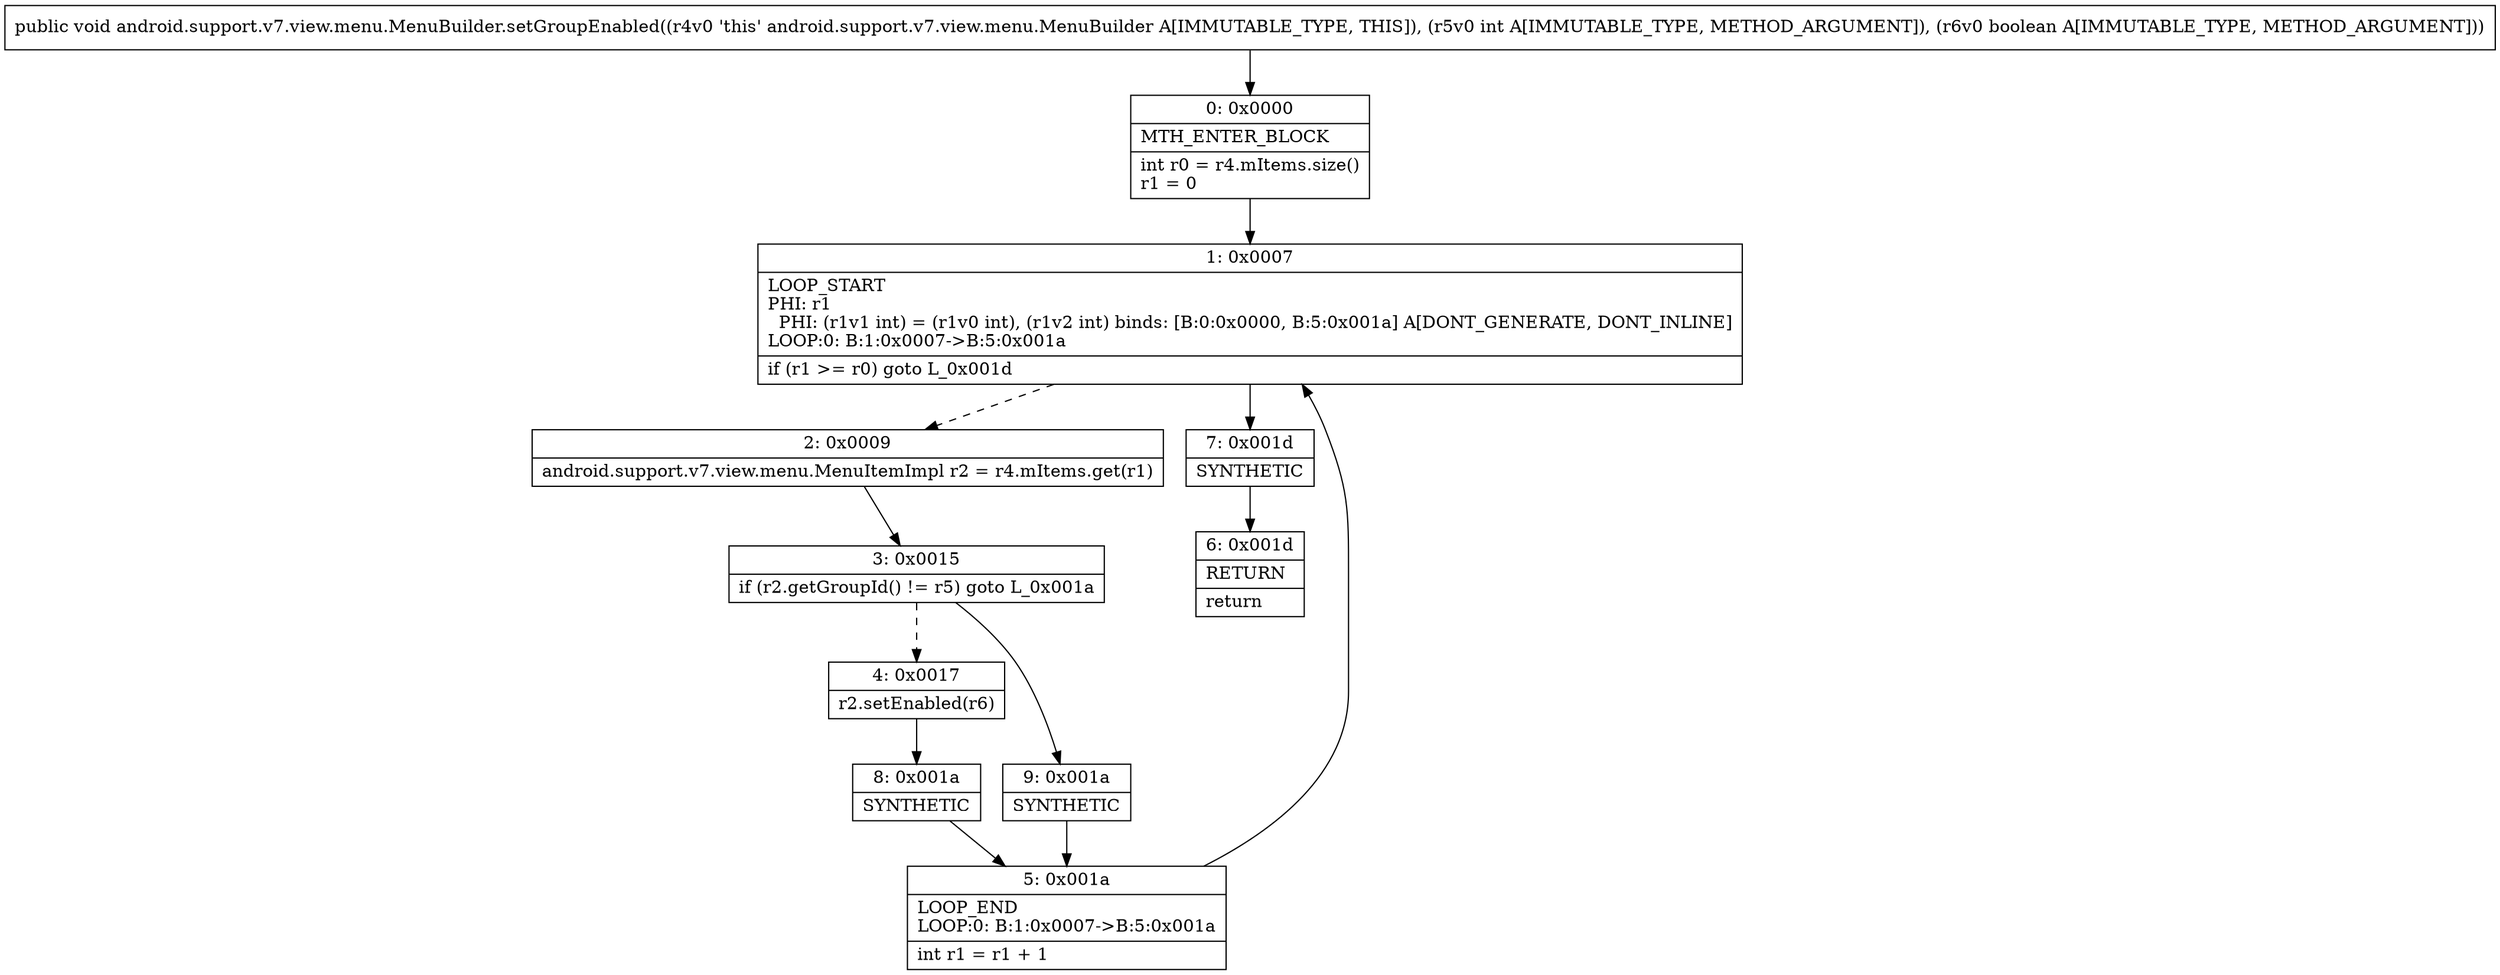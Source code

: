 digraph "CFG forandroid.support.v7.view.menu.MenuBuilder.setGroupEnabled(IZ)V" {
Node_0 [shape=record,label="{0\:\ 0x0000|MTH_ENTER_BLOCK\l|int r0 = r4.mItems.size()\lr1 = 0\l}"];
Node_1 [shape=record,label="{1\:\ 0x0007|LOOP_START\lPHI: r1 \l  PHI: (r1v1 int) = (r1v0 int), (r1v2 int) binds: [B:0:0x0000, B:5:0x001a] A[DONT_GENERATE, DONT_INLINE]\lLOOP:0: B:1:0x0007\-\>B:5:0x001a\l|if (r1 \>= r0) goto L_0x001d\l}"];
Node_2 [shape=record,label="{2\:\ 0x0009|android.support.v7.view.menu.MenuItemImpl r2 = r4.mItems.get(r1)\l}"];
Node_3 [shape=record,label="{3\:\ 0x0015|if (r2.getGroupId() != r5) goto L_0x001a\l}"];
Node_4 [shape=record,label="{4\:\ 0x0017|r2.setEnabled(r6)\l}"];
Node_5 [shape=record,label="{5\:\ 0x001a|LOOP_END\lLOOP:0: B:1:0x0007\-\>B:5:0x001a\l|int r1 = r1 + 1\l}"];
Node_6 [shape=record,label="{6\:\ 0x001d|RETURN\l|return\l}"];
Node_7 [shape=record,label="{7\:\ 0x001d|SYNTHETIC\l}"];
Node_8 [shape=record,label="{8\:\ 0x001a|SYNTHETIC\l}"];
Node_9 [shape=record,label="{9\:\ 0x001a|SYNTHETIC\l}"];
MethodNode[shape=record,label="{public void android.support.v7.view.menu.MenuBuilder.setGroupEnabled((r4v0 'this' android.support.v7.view.menu.MenuBuilder A[IMMUTABLE_TYPE, THIS]), (r5v0 int A[IMMUTABLE_TYPE, METHOD_ARGUMENT]), (r6v0 boolean A[IMMUTABLE_TYPE, METHOD_ARGUMENT])) }"];
MethodNode -> Node_0;
Node_0 -> Node_1;
Node_1 -> Node_2[style=dashed];
Node_1 -> Node_7;
Node_2 -> Node_3;
Node_3 -> Node_4[style=dashed];
Node_3 -> Node_9;
Node_4 -> Node_8;
Node_5 -> Node_1;
Node_7 -> Node_6;
Node_8 -> Node_5;
Node_9 -> Node_5;
}

